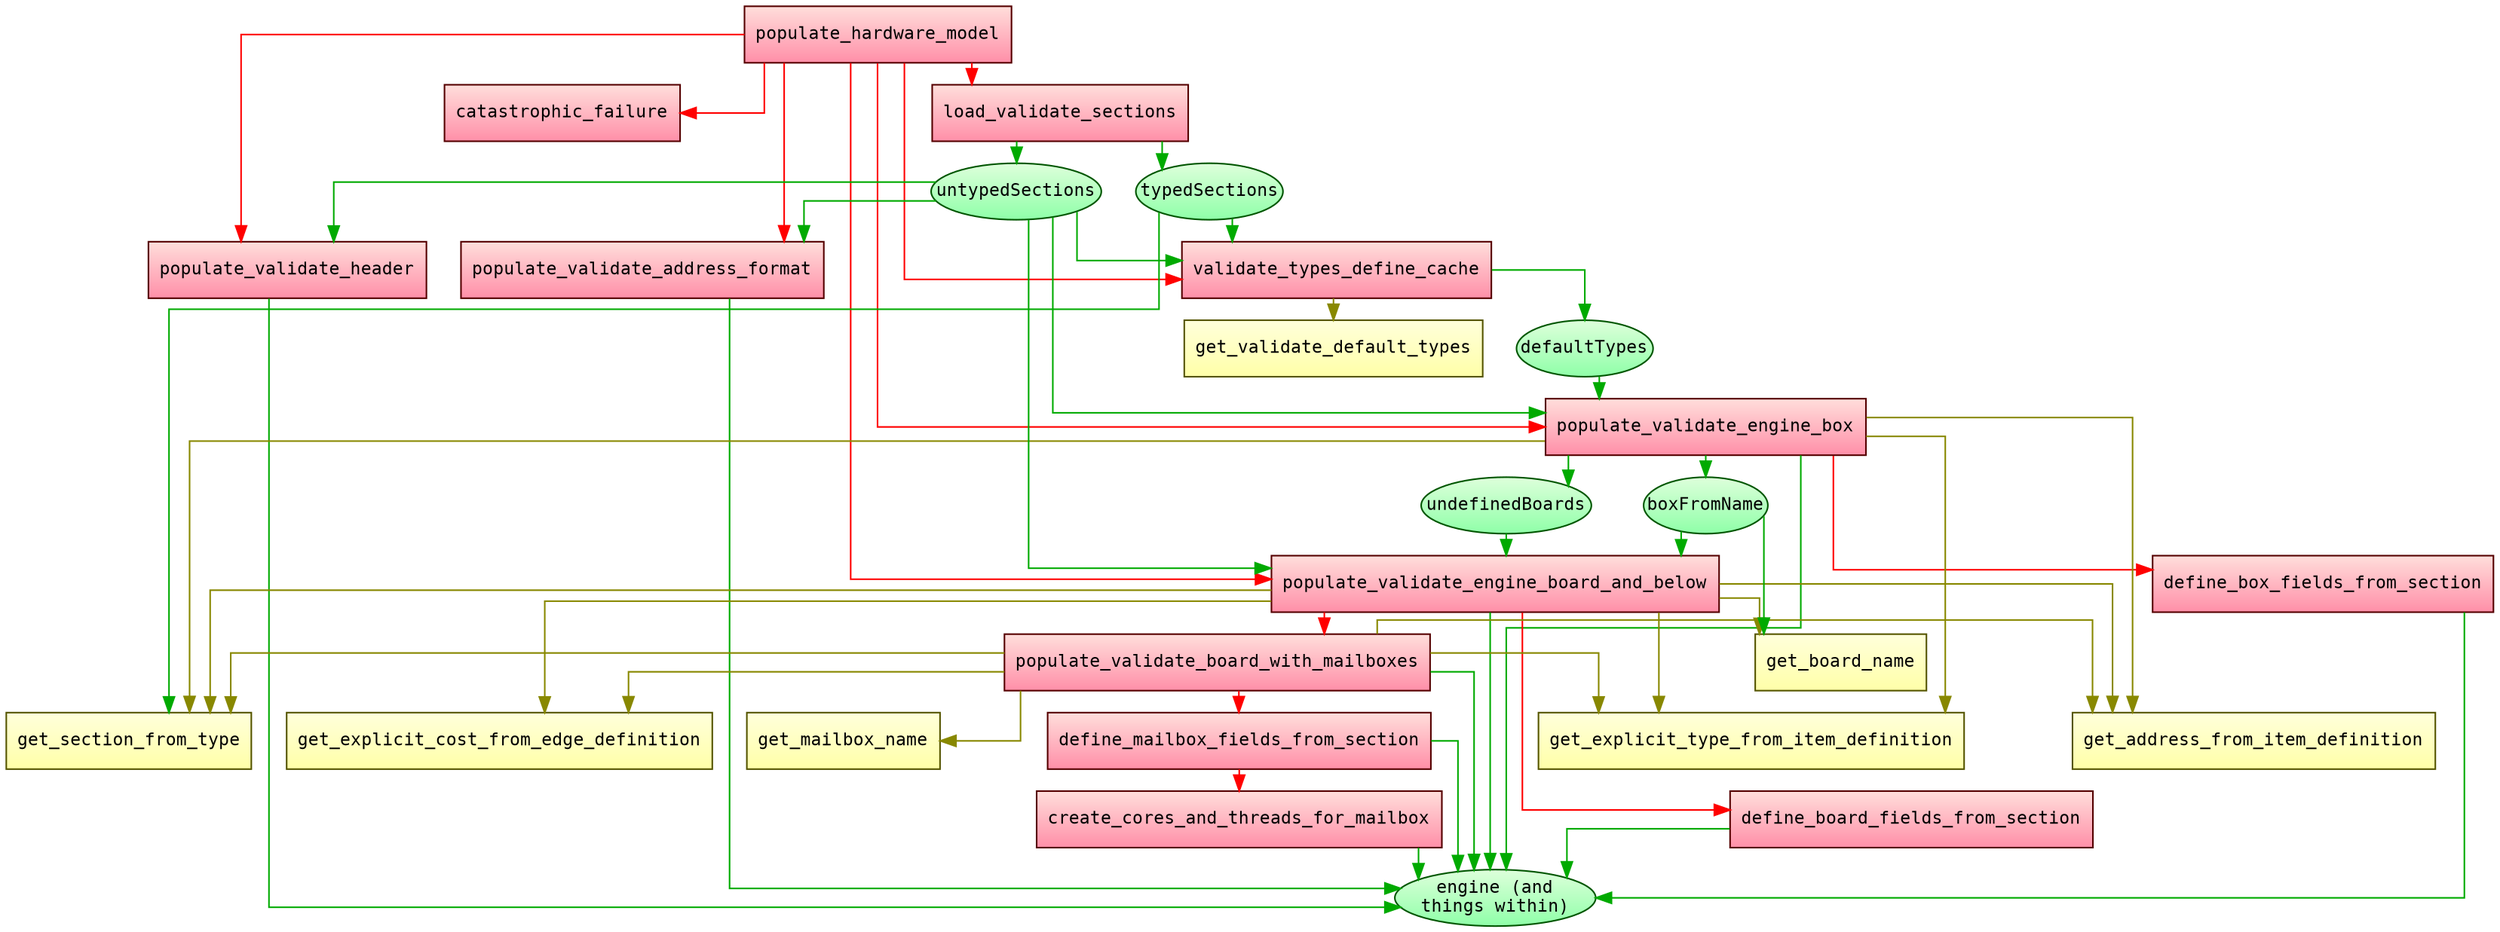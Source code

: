 digraph G {
    fontname="Inconsolata";
    fontsize=11;
    margin=0;
    nodesep=0.3;
    rankdir="UD";
    ranksep=0.2;
    splines="ortho";

    // Function display properties.
    node[color="#550000",
         fillcolor="#ffdedb:#ff8fa8",
         fontname="Inconsolata",
         fontsize=11,
         gradientangle=270,
         margin=0.1,
         shape="rect",
         style="filled"];

    populate_hardware_model;
    catastrophic_failure;
    load_validate_sections;
    populate_validate_header;
    populate_validate_address_format;
    validate_types_define_cache;
    populate_validate_engine_box;
    populate_validate_engine_board_and_below;
    define_box_fields_from_section;
    define_board_fields_from_section;
    populate_validate_board_with_mailboxes;
    define_mailbox_fields_from_section;
    create_cores_and_threads_for_mailbox;

    // Get-function display properties.
    node[color="#555500",
         fillcolor="#ffffdb:#ffffa8",
         fontname="Inconsolata",
         fontsize=11,
         gradientangle=270,
         margin=0.1,
         shape="rect",
         style="filled"];

    get_explicit_type_from_item_definition;
    get_section_from_type;
    get_address_from_item_definition;
    get_board_name;
    get_explicit_cost_from_edge_definition;
    get_mailbox_name;
    get_validate_default_types;

    // Datastructure display properties.
    node[color="#005500",
         fillcolor="#deffdb:#8fffa8",
         fontname="Inconsolata",
         fontsize=11,
         gradientangle=270,
         margin=0,
         shape="ellipse",
         style="filled"];

    untypedSections;
    typedSections;
    engine [label="engine (and\nthings within)"];
    defaultTypes;
    boxFromName;
    undefinedBoards;

    // Method calls
    edge[color="#ff0000"];
    populate_hardware_model -> load_validate_sections;
    populate_hardware_model -> populate_validate_header;
    populate_hardware_model -> populate_validate_address_format;
    populate_hardware_model -> validate_types_define_cache;
    populate_hardware_model -> populate_validate_engine_box;
    populate_hardware_model -> populate_validate_engine_board_and_below;
    populate_hardware_model -> catastrophic_failure;

    populate_validate_engine_box -> define_box_fields_from_section;

    populate_validate_engine_board_and_below -> define_board_fields_from_section;
    populate_validate_engine_board_and_below -> populate_validate_board_with_mailboxes;

    populate_validate_board_with_mailboxes -> define_mailbox_fields_from_section;

    define_mailbox_fields_from_section -> create_cores_and_threads_for_mailbox;

    // Get-method calls
    edge[color="#888800"];
    validate_types_define_cache -> get_validate_default_types;

    populate_validate_engine_box -> get_explicit_type_from_item_definition;
    populate_validate_engine_box -> get_section_from_type;
    populate_validate_engine_box -> get_address_from_item_definition;

    populate_validate_engine_board_and_below -> get_board_name;
    populate_validate_engine_board_and_below -> get_explicit_type_from_item_definition;
    populate_validate_engine_board_and_below -> get_section_from_type;
    populate_validate_engine_board_and_below -> get_address_from_item_definition;
    populate_validate_engine_board_and_below -> get_explicit_cost_from_edge_definition;

    populate_validate_board_with_mailboxes -> get_mailbox_name;
    populate_validate_board_with_mailboxes -> get_explicit_type_from_item_definition;
    populate_validate_board_with_mailboxes -> get_section_from_type;
    populate_validate_board_with_mailboxes -> get_address_from_item_definition;
    populate_validate_board_with_mailboxes -> get_explicit_cost_from_edge_definition;

    // Data writes
    edge[color="#00aa00"];
    load_validate_sections -> untypedSections;
    load_validate_sections -> typedSections;

    populate_validate_header -> engine;

    populate_validate_address_format -> engine;

    validate_types_define_cache -> defaultTypes;

    populate_validate_engine_box -> engine;
    populate_validate_engine_box -> boxFromName;
    populate_validate_engine_box -> undefinedBoards;

    define_box_fields_from_section -> engine;

    populate_validate_engine_board_and_below -> engine;
    // It does, but it also makes the graph less clear.
    // populate_validate_engine_board_and_below -> undefinedBoards;

    define_board_fields_from_section -> engine;

    populate_validate_board_with_mailboxes -> engine;

    define_mailbox_fields_from_section -> engine;

    create_cores_and_threads_for_mailbox -> engine;

    // Data reads
    untypedSections -> populate_validate_header;

    untypedSections -> populate_validate_address_format;

    untypedSections -> validate_types_define_cache;
    typedSections -> validate_types_define_cache;

    untypedSections -> populate_validate_engine_box;
    defaultTypes -> populate_validate_engine_box;

    typedSections -> get_section_from_type;

    untypedSections -> populate_validate_engine_board_and_below;
    boxFromName -> populate_validate_engine_board_and_below;
    undefinedBoards -> populate_validate_engine_board_and_below;

    boxFromName -> get_board_name;

    // Positional hackery
    /* { */
    /*     rank=same; */
    /*     load_validate_sections; */
    /*     populate_validate_header; */
    /*     populate_validate_address_format; */
    /*     validate_types_define_cache; */
    /*     populate_validate_engine_box; */
    /*     populate_validate_engine_board_and_below; */
    /* } */

}
